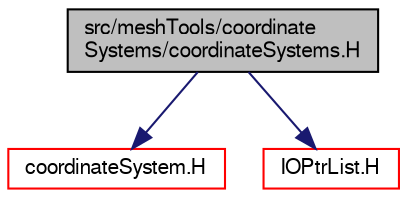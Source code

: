 digraph "src/meshTools/coordinateSystems/coordinateSystems.H"
{
  bgcolor="transparent";
  edge [fontname="FreeSans",fontsize="10",labelfontname="FreeSans",labelfontsize="10"];
  node [fontname="FreeSans",fontsize="10",shape=record];
  Node0 [label="src/meshTools/coordinate\lSystems/coordinateSystems.H",height=0.2,width=0.4,color="black", fillcolor="grey75", style="filled", fontcolor="black"];
  Node0 -> Node1 [color="midnightblue",fontsize="10",style="solid",fontname="FreeSans"];
  Node1 [label="coordinateSystem.H",height=0.2,width=0.4,color="red",URL="$a07520.html"];
  Node0 -> Node222 [color="midnightblue",fontsize="10",style="solid",fontname="FreeSans"];
  Node222 [label="IOPtrList.H",height=0.2,width=0.4,color="red",URL="$a09053.html"];
}
